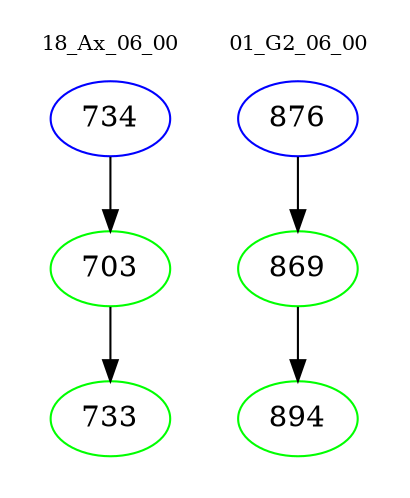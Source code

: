 digraph{
subgraph cluster_0 {
color = white
label = "18_Ax_06_00";
fontsize=10;
T0_734 [label="734", color="blue"]
T0_734 -> T0_703 [color="black"]
T0_703 [label="703", color="green"]
T0_703 -> T0_733 [color="black"]
T0_733 [label="733", color="green"]
}
subgraph cluster_1 {
color = white
label = "01_G2_06_00";
fontsize=10;
T1_876 [label="876", color="blue"]
T1_876 -> T1_869 [color="black"]
T1_869 [label="869", color="green"]
T1_869 -> T1_894 [color="black"]
T1_894 [label="894", color="green"]
}
}
